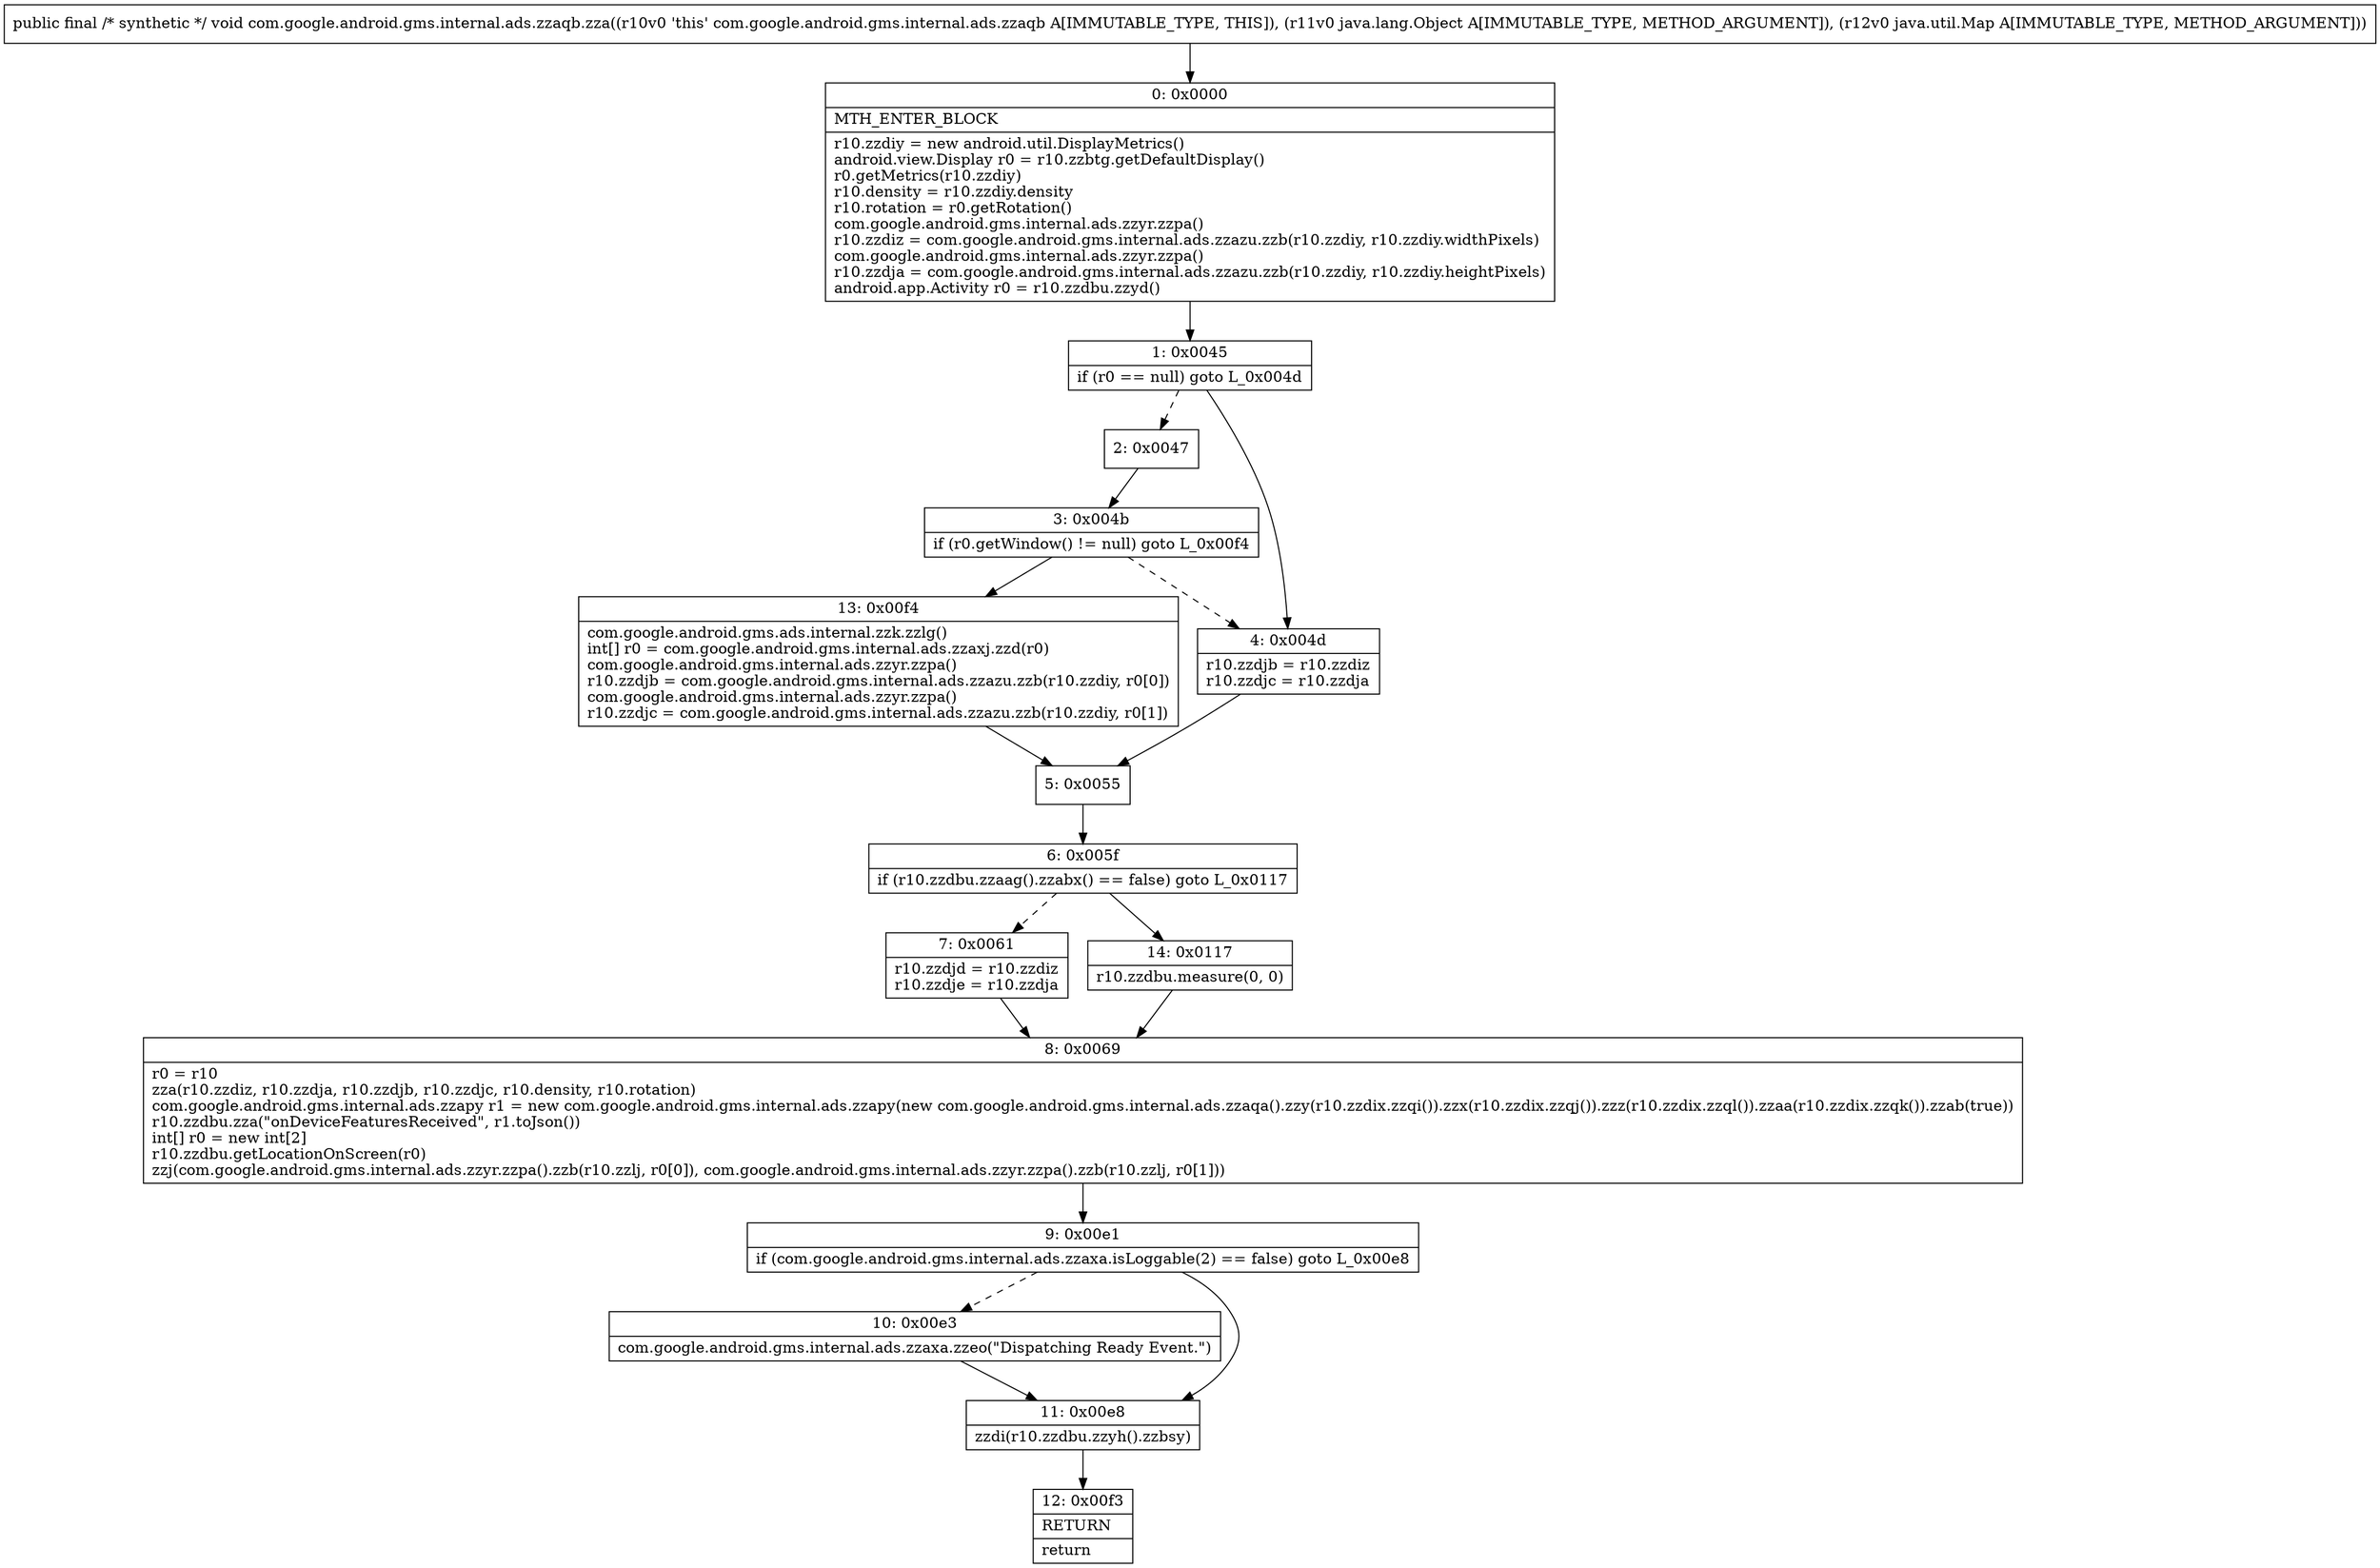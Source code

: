 digraph "CFG forcom.google.android.gms.internal.ads.zzaqb.zza(Ljava\/lang\/Object;Ljava\/util\/Map;)V" {
Node_0 [shape=record,label="{0\:\ 0x0000|MTH_ENTER_BLOCK\l|r10.zzdiy = new android.util.DisplayMetrics()\landroid.view.Display r0 = r10.zzbtg.getDefaultDisplay()\lr0.getMetrics(r10.zzdiy)\lr10.density = r10.zzdiy.density\lr10.rotation = r0.getRotation()\lcom.google.android.gms.internal.ads.zzyr.zzpa()\lr10.zzdiz = com.google.android.gms.internal.ads.zzazu.zzb(r10.zzdiy, r10.zzdiy.widthPixels)\lcom.google.android.gms.internal.ads.zzyr.zzpa()\lr10.zzdja = com.google.android.gms.internal.ads.zzazu.zzb(r10.zzdiy, r10.zzdiy.heightPixels)\landroid.app.Activity r0 = r10.zzdbu.zzyd()\l}"];
Node_1 [shape=record,label="{1\:\ 0x0045|if (r0 == null) goto L_0x004d\l}"];
Node_2 [shape=record,label="{2\:\ 0x0047}"];
Node_3 [shape=record,label="{3\:\ 0x004b|if (r0.getWindow() != null) goto L_0x00f4\l}"];
Node_4 [shape=record,label="{4\:\ 0x004d|r10.zzdjb = r10.zzdiz\lr10.zzdjc = r10.zzdja\l}"];
Node_5 [shape=record,label="{5\:\ 0x0055}"];
Node_6 [shape=record,label="{6\:\ 0x005f|if (r10.zzdbu.zzaag().zzabx() == false) goto L_0x0117\l}"];
Node_7 [shape=record,label="{7\:\ 0x0061|r10.zzdjd = r10.zzdiz\lr10.zzdje = r10.zzdja\l}"];
Node_8 [shape=record,label="{8\:\ 0x0069|r0 = r10\lzza(r10.zzdiz, r10.zzdja, r10.zzdjb, r10.zzdjc, r10.density, r10.rotation)\lcom.google.android.gms.internal.ads.zzapy r1 = new com.google.android.gms.internal.ads.zzapy(new com.google.android.gms.internal.ads.zzaqa().zzy(r10.zzdix.zzqi()).zzx(r10.zzdix.zzqj()).zzz(r10.zzdix.zzql()).zzaa(r10.zzdix.zzqk()).zzab(true))\lr10.zzdbu.zza(\"onDeviceFeaturesReceived\", r1.toJson())\lint[] r0 = new int[2]\lr10.zzdbu.getLocationOnScreen(r0)\lzzj(com.google.android.gms.internal.ads.zzyr.zzpa().zzb(r10.zzlj, r0[0]), com.google.android.gms.internal.ads.zzyr.zzpa().zzb(r10.zzlj, r0[1]))\l}"];
Node_9 [shape=record,label="{9\:\ 0x00e1|if (com.google.android.gms.internal.ads.zzaxa.isLoggable(2) == false) goto L_0x00e8\l}"];
Node_10 [shape=record,label="{10\:\ 0x00e3|com.google.android.gms.internal.ads.zzaxa.zzeo(\"Dispatching Ready Event.\")\l}"];
Node_11 [shape=record,label="{11\:\ 0x00e8|zzdi(r10.zzdbu.zzyh().zzbsy)\l}"];
Node_12 [shape=record,label="{12\:\ 0x00f3|RETURN\l|return\l}"];
Node_13 [shape=record,label="{13\:\ 0x00f4|com.google.android.gms.ads.internal.zzk.zzlg()\lint[] r0 = com.google.android.gms.internal.ads.zzaxj.zzd(r0)\lcom.google.android.gms.internal.ads.zzyr.zzpa()\lr10.zzdjb = com.google.android.gms.internal.ads.zzazu.zzb(r10.zzdiy, r0[0])\lcom.google.android.gms.internal.ads.zzyr.zzpa()\lr10.zzdjc = com.google.android.gms.internal.ads.zzazu.zzb(r10.zzdiy, r0[1])\l}"];
Node_14 [shape=record,label="{14\:\ 0x0117|r10.zzdbu.measure(0, 0)\l}"];
MethodNode[shape=record,label="{public final \/* synthetic *\/ void com.google.android.gms.internal.ads.zzaqb.zza((r10v0 'this' com.google.android.gms.internal.ads.zzaqb A[IMMUTABLE_TYPE, THIS]), (r11v0 java.lang.Object A[IMMUTABLE_TYPE, METHOD_ARGUMENT]), (r12v0 java.util.Map A[IMMUTABLE_TYPE, METHOD_ARGUMENT])) }"];
MethodNode -> Node_0;
Node_0 -> Node_1;
Node_1 -> Node_2[style=dashed];
Node_1 -> Node_4;
Node_2 -> Node_3;
Node_3 -> Node_4[style=dashed];
Node_3 -> Node_13;
Node_4 -> Node_5;
Node_5 -> Node_6;
Node_6 -> Node_7[style=dashed];
Node_6 -> Node_14;
Node_7 -> Node_8;
Node_8 -> Node_9;
Node_9 -> Node_10[style=dashed];
Node_9 -> Node_11;
Node_10 -> Node_11;
Node_11 -> Node_12;
Node_13 -> Node_5;
Node_14 -> Node_8;
}

